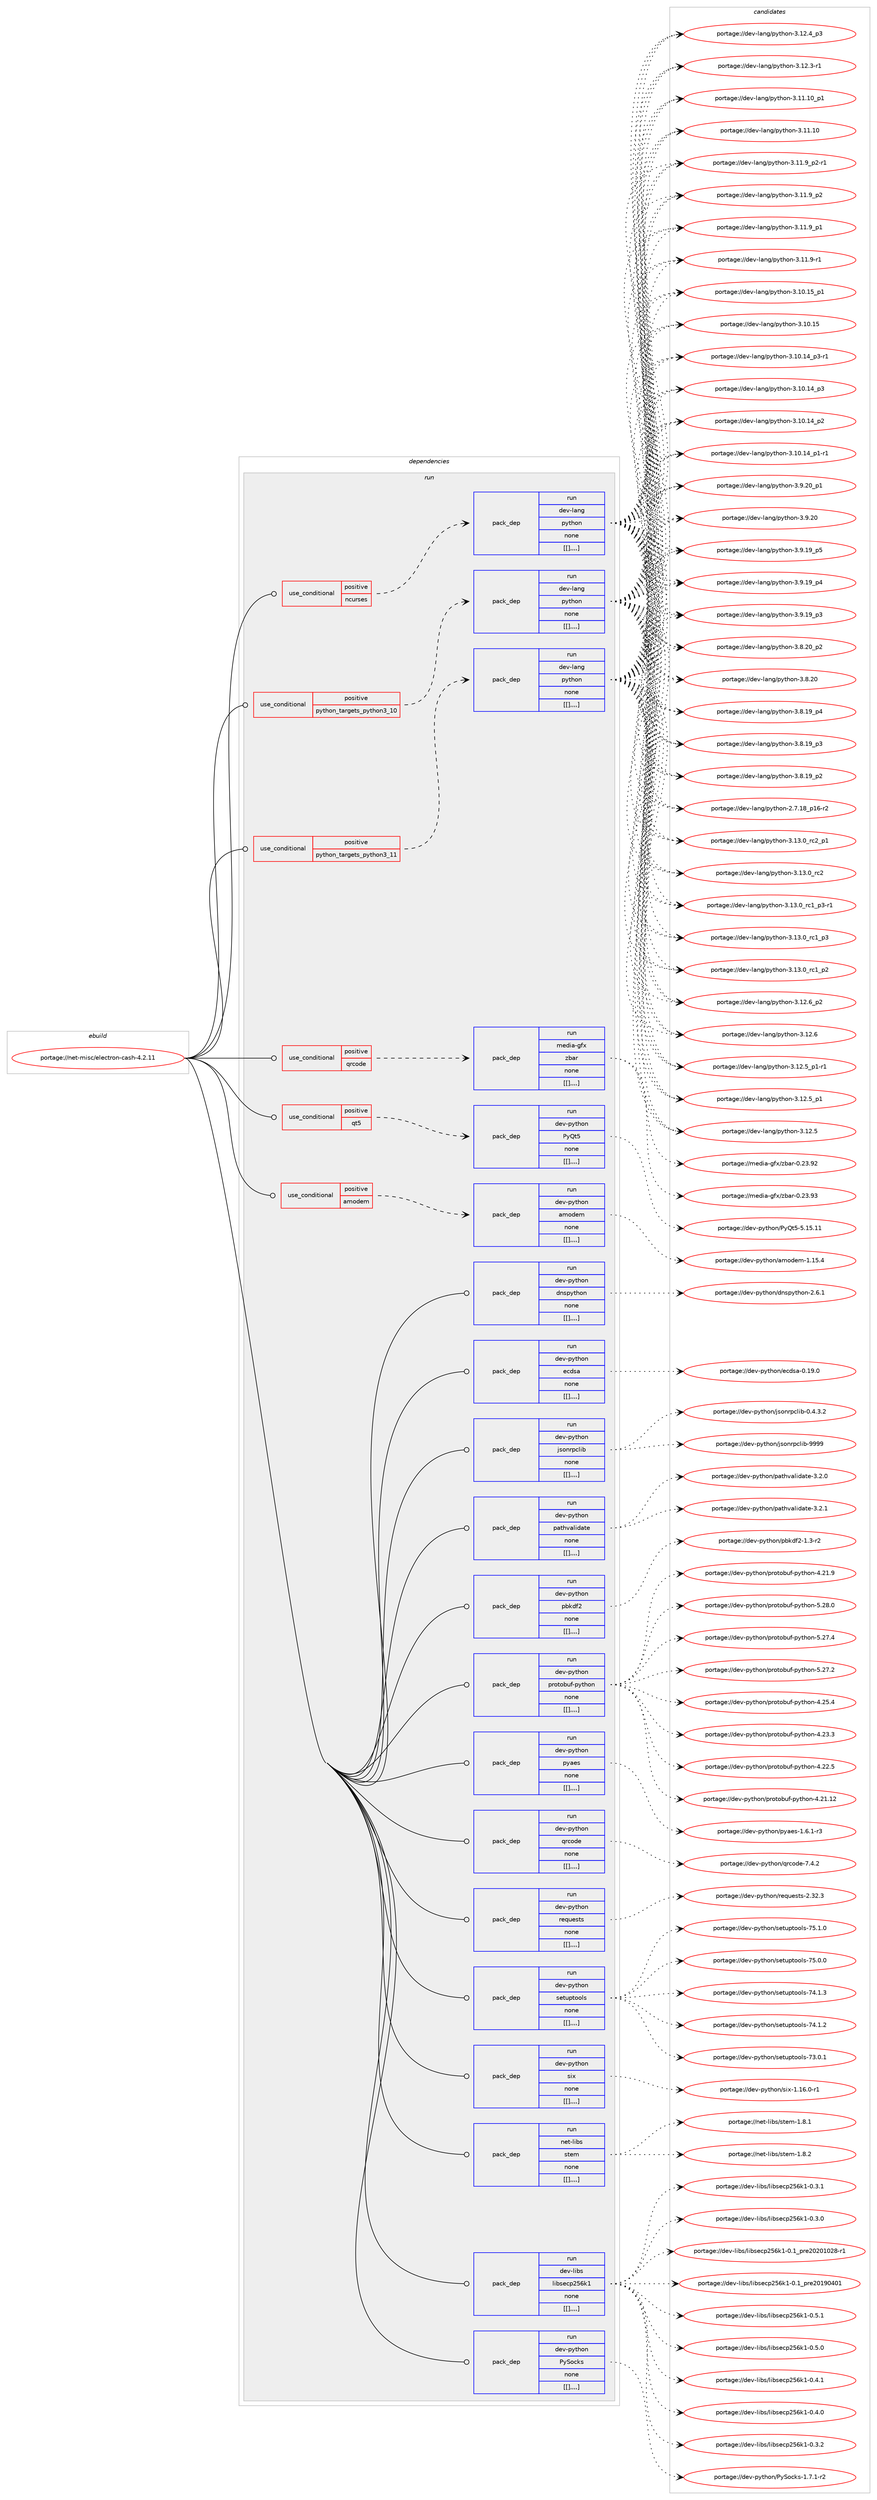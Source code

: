 digraph prolog {

# *************
# Graph options
# *************

newrank=true;
concentrate=true;
compound=true;
graph [rankdir=LR,fontname=Helvetica,fontsize=10,ranksep=1.5];#, ranksep=2.5, nodesep=0.2];
edge  [arrowhead=vee];
node  [fontname=Helvetica,fontsize=10];

# **********
# The ebuild
# **********

subgraph cluster_leftcol {
color=gray;
label=<<i>ebuild</i>>;
id [label="portage://net-misc/electron-cash-4.2.11", color=red, width=4, href="../net-misc/electron-cash-4.2.11.svg"];
}

# ****************
# The dependencies
# ****************

subgraph cluster_midcol {
color=gray;
label=<<i>dependencies</i>>;
subgraph cluster_compile {
fillcolor="#eeeeee";
style=filled;
label=<<i>compile</i>>;
}
subgraph cluster_compileandrun {
fillcolor="#eeeeee";
style=filled;
label=<<i>compile and run</i>>;
}
subgraph cluster_run {
fillcolor="#eeeeee";
style=filled;
label=<<i>run</i>>;
subgraph cond100513 {
dependency378878 [label=<<TABLE BORDER="0" CELLBORDER="1" CELLSPACING="0" CELLPADDING="4"><TR><TD ROWSPAN="3" CELLPADDING="10">use_conditional</TD></TR><TR><TD>positive</TD></TR><TR><TD>amodem</TD></TR></TABLE>>, shape=none, color=red];
subgraph pack275663 {
dependency378879 [label=<<TABLE BORDER="0" CELLBORDER="1" CELLSPACING="0" CELLPADDING="4" WIDTH="220"><TR><TD ROWSPAN="6" CELLPADDING="30">pack_dep</TD></TR><TR><TD WIDTH="110">run</TD></TR><TR><TD>dev-python</TD></TR><TR><TD>amodem</TD></TR><TR><TD>none</TD></TR><TR><TD>[[],,,,]</TD></TR></TABLE>>, shape=none, color=blue];
}
dependency378878:e -> dependency378879:w [weight=20,style="dashed",arrowhead="vee"];
}
id:e -> dependency378878:w [weight=20,style="solid",arrowhead="odot"];
subgraph cond100514 {
dependency378880 [label=<<TABLE BORDER="0" CELLBORDER="1" CELLSPACING="0" CELLPADDING="4"><TR><TD ROWSPAN="3" CELLPADDING="10">use_conditional</TD></TR><TR><TD>positive</TD></TR><TR><TD>ncurses</TD></TR></TABLE>>, shape=none, color=red];
subgraph pack275664 {
dependency378881 [label=<<TABLE BORDER="0" CELLBORDER="1" CELLSPACING="0" CELLPADDING="4" WIDTH="220"><TR><TD ROWSPAN="6" CELLPADDING="30">pack_dep</TD></TR><TR><TD WIDTH="110">run</TD></TR><TR><TD>dev-lang</TD></TR><TR><TD>python</TD></TR><TR><TD>none</TD></TR><TR><TD>[[],,,,]</TD></TR></TABLE>>, shape=none, color=blue];
}
dependency378880:e -> dependency378881:w [weight=20,style="dashed",arrowhead="vee"];
}
id:e -> dependency378880:w [weight=20,style="solid",arrowhead="odot"];
subgraph cond100515 {
dependency378882 [label=<<TABLE BORDER="0" CELLBORDER="1" CELLSPACING="0" CELLPADDING="4"><TR><TD ROWSPAN="3" CELLPADDING="10">use_conditional</TD></TR><TR><TD>positive</TD></TR><TR><TD>python_targets_python3_10</TD></TR></TABLE>>, shape=none, color=red];
subgraph pack275665 {
dependency378883 [label=<<TABLE BORDER="0" CELLBORDER="1" CELLSPACING="0" CELLPADDING="4" WIDTH="220"><TR><TD ROWSPAN="6" CELLPADDING="30">pack_dep</TD></TR><TR><TD WIDTH="110">run</TD></TR><TR><TD>dev-lang</TD></TR><TR><TD>python</TD></TR><TR><TD>none</TD></TR><TR><TD>[[],,,,]</TD></TR></TABLE>>, shape=none, color=blue];
}
dependency378882:e -> dependency378883:w [weight=20,style="dashed",arrowhead="vee"];
}
id:e -> dependency378882:w [weight=20,style="solid",arrowhead="odot"];
subgraph cond100516 {
dependency378884 [label=<<TABLE BORDER="0" CELLBORDER="1" CELLSPACING="0" CELLPADDING="4"><TR><TD ROWSPAN="3" CELLPADDING="10">use_conditional</TD></TR><TR><TD>positive</TD></TR><TR><TD>python_targets_python3_11</TD></TR></TABLE>>, shape=none, color=red];
subgraph pack275666 {
dependency378885 [label=<<TABLE BORDER="0" CELLBORDER="1" CELLSPACING="0" CELLPADDING="4" WIDTH="220"><TR><TD ROWSPAN="6" CELLPADDING="30">pack_dep</TD></TR><TR><TD WIDTH="110">run</TD></TR><TR><TD>dev-lang</TD></TR><TR><TD>python</TD></TR><TR><TD>none</TD></TR><TR><TD>[[],,,,]</TD></TR></TABLE>>, shape=none, color=blue];
}
dependency378884:e -> dependency378885:w [weight=20,style="dashed",arrowhead="vee"];
}
id:e -> dependency378884:w [weight=20,style="solid",arrowhead="odot"];
subgraph cond100517 {
dependency378886 [label=<<TABLE BORDER="0" CELLBORDER="1" CELLSPACING="0" CELLPADDING="4"><TR><TD ROWSPAN="3" CELLPADDING="10">use_conditional</TD></TR><TR><TD>positive</TD></TR><TR><TD>qrcode</TD></TR></TABLE>>, shape=none, color=red];
subgraph pack275667 {
dependency378887 [label=<<TABLE BORDER="0" CELLBORDER="1" CELLSPACING="0" CELLPADDING="4" WIDTH="220"><TR><TD ROWSPAN="6" CELLPADDING="30">pack_dep</TD></TR><TR><TD WIDTH="110">run</TD></TR><TR><TD>media-gfx</TD></TR><TR><TD>zbar</TD></TR><TR><TD>none</TD></TR><TR><TD>[[],,,,]</TD></TR></TABLE>>, shape=none, color=blue];
}
dependency378886:e -> dependency378887:w [weight=20,style="dashed",arrowhead="vee"];
}
id:e -> dependency378886:w [weight=20,style="solid",arrowhead="odot"];
subgraph cond100518 {
dependency378888 [label=<<TABLE BORDER="0" CELLBORDER="1" CELLSPACING="0" CELLPADDING="4"><TR><TD ROWSPAN="3" CELLPADDING="10">use_conditional</TD></TR><TR><TD>positive</TD></TR><TR><TD>qt5</TD></TR></TABLE>>, shape=none, color=red];
subgraph pack275668 {
dependency378889 [label=<<TABLE BORDER="0" CELLBORDER="1" CELLSPACING="0" CELLPADDING="4" WIDTH="220"><TR><TD ROWSPAN="6" CELLPADDING="30">pack_dep</TD></TR><TR><TD WIDTH="110">run</TD></TR><TR><TD>dev-python</TD></TR><TR><TD>PyQt5</TD></TR><TR><TD>none</TD></TR><TR><TD>[[],,,,]</TD></TR></TABLE>>, shape=none, color=blue];
}
dependency378888:e -> dependency378889:w [weight=20,style="dashed",arrowhead="vee"];
}
id:e -> dependency378888:w [weight=20,style="solid",arrowhead="odot"];
subgraph pack275669 {
dependency378890 [label=<<TABLE BORDER="0" CELLBORDER="1" CELLSPACING="0" CELLPADDING="4" WIDTH="220"><TR><TD ROWSPAN="6" CELLPADDING="30">pack_dep</TD></TR><TR><TD WIDTH="110">run</TD></TR><TR><TD>dev-libs</TD></TR><TR><TD>libsecp256k1</TD></TR><TR><TD>none</TD></TR><TR><TD>[[],,,,]</TD></TR></TABLE>>, shape=none, color=blue];
}
id:e -> dependency378890:w [weight=20,style="solid",arrowhead="odot"];
subgraph pack275670 {
dependency378891 [label=<<TABLE BORDER="0" CELLBORDER="1" CELLSPACING="0" CELLPADDING="4" WIDTH="220"><TR><TD ROWSPAN="6" CELLPADDING="30">pack_dep</TD></TR><TR><TD WIDTH="110">run</TD></TR><TR><TD>dev-python</TD></TR><TR><TD>PySocks</TD></TR><TR><TD>none</TD></TR><TR><TD>[[],,,,]</TD></TR></TABLE>>, shape=none, color=blue];
}
id:e -> dependency378891:w [weight=20,style="solid",arrowhead="odot"];
subgraph pack275671 {
dependency378892 [label=<<TABLE BORDER="0" CELLBORDER="1" CELLSPACING="0" CELLPADDING="4" WIDTH="220"><TR><TD ROWSPAN="6" CELLPADDING="30">pack_dep</TD></TR><TR><TD WIDTH="110">run</TD></TR><TR><TD>dev-python</TD></TR><TR><TD>dnspython</TD></TR><TR><TD>none</TD></TR><TR><TD>[[],,,,]</TD></TR></TABLE>>, shape=none, color=blue];
}
id:e -> dependency378892:w [weight=20,style="solid",arrowhead="odot"];
subgraph pack275672 {
dependency378893 [label=<<TABLE BORDER="0" CELLBORDER="1" CELLSPACING="0" CELLPADDING="4" WIDTH="220"><TR><TD ROWSPAN="6" CELLPADDING="30">pack_dep</TD></TR><TR><TD WIDTH="110">run</TD></TR><TR><TD>dev-python</TD></TR><TR><TD>ecdsa</TD></TR><TR><TD>none</TD></TR><TR><TD>[[],,,,]</TD></TR></TABLE>>, shape=none, color=blue];
}
id:e -> dependency378893:w [weight=20,style="solid",arrowhead="odot"];
subgraph pack275673 {
dependency378894 [label=<<TABLE BORDER="0" CELLBORDER="1" CELLSPACING="0" CELLPADDING="4" WIDTH="220"><TR><TD ROWSPAN="6" CELLPADDING="30">pack_dep</TD></TR><TR><TD WIDTH="110">run</TD></TR><TR><TD>dev-python</TD></TR><TR><TD>jsonrpclib</TD></TR><TR><TD>none</TD></TR><TR><TD>[[],,,,]</TD></TR></TABLE>>, shape=none, color=blue];
}
id:e -> dependency378894:w [weight=20,style="solid",arrowhead="odot"];
subgraph pack275674 {
dependency378895 [label=<<TABLE BORDER="0" CELLBORDER="1" CELLSPACING="0" CELLPADDING="4" WIDTH="220"><TR><TD ROWSPAN="6" CELLPADDING="30">pack_dep</TD></TR><TR><TD WIDTH="110">run</TD></TR><TR><TD>dev-python</TD></TR><TR><TD>pathvalidate</TD></TR><TR><TD>none</TD></TR><TR><TD>[[],,,,]</TD></TR></TABLE>>, shape=none, color=blue];
}
id:e -> dependency378895:w [weight=20,style="solid",arrowhead="odot"];
subgraph pack275675 {
dependency378896 [label=<<TABLE BORDER="0" CELLBORDER="1" CELLSPACING="0" CELLPADDING="4" WIDTH="220"><TR><TD ROWSPAN="6" CELLPADDING="30">pack_dep</TD></TR><TR><TD WIDTH="110">run</TD></TR><TR><TD>dev-python</TD></TR><TR><TD>pbkdf2</TD></TR><TR><TD>none</TD></TR><TR><TD>[[],,,,]</TD></TR></TABLE>>, shape=none, color=blue];
}
id:e -> dependency378896:w [weight=20,style="solid",arrowhead="odot"];
subgraph pack275676 {
dependency378897 [label=<<TABLE BORDER="0" CELLBORDER="1" CELLSPACING="0" CELLPADDING="4" WIDTH="220"><TR><TD ROWSPAN="6" CELLPADDING="30">pack_dep</TD></TR><TR><TD WIDTH="110">run</TD></TR><TR><TD>dev-python</TD></TR><TR><TD>protobuf-python</TD></TR><TR><TD>none</TD></TR><TR><TD>[[],,,,]</TD></TR></TABLE>>, shape=none, color=blue];
}
id:e -> dependency378897:w [weight=20,style="solid",arrowhead="odot"];
subgraph pack275677 {
dependency378898 [label=<<TABLE BORDER="0" CELLBORDER="1" CELLSPACING="0" CELLPADDING="4" WIDTH="220"><TR><TD ROWSPAN="6" CELLPADDING="30">pack_dep</TD></TR><TR><TD WIDTH="110">run</TD></TR><TR><TD>dev-python</TD></TR><TR><TD>pyaes</TD></TR><TR><TD>none</TD></TR><TR><TD>[[],,,,]</TD></TR></TABLE>>, shape=none, color=blue];
}
id:e -> dependency378898:w [weight=20,style="solid",arrowhead="odot"];
subgraph pack275678 {
dependency378899 [label=<<TABLE BORDER="0" CELLBORDER="1" CELLSPACING="0" CELLPADDING="4" WIDTH="220"><TR><TD ROWSPAN="6" CELLPADDING="30">pack_dep</TD></TR><TR><TD WIDTH="110">run</TD></TR><TR><TD>dev-python</TD></TR><TR><TD>qrcode</TD></TR><TR><TD>none</TD></TR><TR><TD>[[],,,,]</TD></TR></TABLE>>, shape=none, color=blue];
}
id:e -> dependency378899:w [weight=20,style="solid",arrowhead="odot"];
subgraph pack275679 {
dependency378900 [label=<<TABLE BORDER="0" CELLBORDER="1" CELLSPACING="0" CELLPADDING="4" WIDTH="220"><TR><TD ROWSPAN="6" CELLPADDING="30">pack_dep</TD></TR><TR><TD WIDTH="110">run</TD></TR><TR><TD>dev-python</TD></TR><TR><TD>requests</TD></TR><TR><TD>none</TD></TR><TR><TD>[[],,,,]</TD></TR></TABLE>>, shape=none, color=blue];
}
id:e -> dependency378900:w [weight=20,style="solid",arrowhead="odot"];
subgraph pack275680 {
dependency378901 [label=<<TABLE BORDER="0" CELLBORDER="1" CELLSPACING="0" CELLPADDING="4" WIDTH="220"><TR><TD ROWSPAN="6" CELLPADDING="30">pack_dep</TD></TR><TR><TD WIDTH="110">run</TD></TR><TR><TD>dev-python</TD></TR><TR><TD>setuptools</TD></TR><TR><TD>none</TD></TR><TR><TD>[[],,,,]</TD></TR></TABLE>>, shape=none, color=blue];
}
id:e -> dependency378901:w [weight=20,style="solid",arrowhead="odot"];
subgraph pack275681 {
dependency378902 [label=<<TABLE BORDER="0" CELLBORDER="1" CELLSPACING="0" CELLPADDING="4" WIDTH="220"><TR><TD ROWSPAN="6" CELLPADDING="30">pack_dep</TD></TR><TR><TD WIDTH="110">run</TD></TR><TR><TD>dev-python</TD></TR><TR><TD>six</TD></TR><TR><TD>none</TD></TR><TR><TD>[[],,,,]</TD></TR></TABLE>>, shape=none, color=blue];
}
id:e -> dependency378902:w [weight=20,style="solid",arrowhead="odot"];
subgraph pack275682 {
dependency378903 [label=<<TABLE BORDER="0" CELLBORDER="1" CELLSPACING="0" CELLPADDING="4" WIDTH="220"><TR><TD ROWSPAN="6" CELLPADDING="30">pack_dep</TD></TR><TR><TD WIDTH="110">run</TD></TR><TR><TD>net-libs</TD></TR><TR><TD>stem</TD></TR><TR><TD>none</TD></TR><TR><TD>[[],,,,]</TD></TR></TABLE>>, shape=none, color=blue];
}
id:e -> dependency378903:w [weight=20,style="solid",arrowhead="odot"];
}
}

# **************
# The candidates
# **************

subgraph cluster_choices {
rank=same;
color=gray;
label=<<i>candidates</i>>;

subgraph choice275663 {
color=black;
nodesep=1;
choice10010111845112121116104111110479710911110010110945494649534652 [label="portage://dev-python/amodem-1.15.4", color=red, width=4,href="../dev-python/amodem-1.15.4.svg"];
dependency378879:e -> choice10010111845112121116104111110479710911110010110945494649534652:w [style=dotted,weight="100"];
}
subgraph choice275664 {
color=black;
nodesep=1;
choice100101118451089711010347112121116104111110455146495146489511499509511249 [label="portage://dev-lang/python-3.13.0_rc2_p1", color=red, width=4,href="../dev-lang/python-3.13.0_rc2_p1.svg"];
choice10010111845108971101034711212111610411111045514649514648951149950 [label="portage://dev-lang/python-3.13.0_rc2", color=red, width=4,href="../dev-lang/python-3.13.0_rc2.svg"];
choice1001011184510897110103471121211161041111104551464951464895114994995112514511449 [label="portage://dev-lang/python-3.13.0_rc1_p3-r1", color=red, width=4,href="../dev-lang/python-3.13.0_rc1_p3-r1.svg"];
choice100101118451089711010347112121116104111110455146495146489511499499511251 [label="portage://dev-lang/python-3.13.0_rc1_p3", color=red, width=4,href="../dev-lang/python-3.13.0_rc1_p3.svg"];
choice100101118451089711010347112121116104111110455146495146489511499499511250 [label="portage://dev-lang/python-3.13.0_rc1_p2", color=red, width=4,href="../dev-lang/python-3.13.0_rc1_p2.svg"];
choice100101118451089711010347112121116104111110455146495046549511250 [label="portage://dev-lang/python-3.12.6_p2", color=red, width=4,href="../dev-lang/python-3.12.6_p2.svg"];
choice10010111845108971101034711212111610411111045514649504654 [label="portage://dev-lang/python-3.12.6", color=red, width=4,href="../dev-lang/python-3.12.6.svg"];
choice1001011184510897110103471121211161041111104551464950465395112494511449 [label="portage://dev-lang/python-3.12.5_p1-r1", color=red, width=4,href="../dev-lang/python-3.12.5_p1-r1.svg"];
choice100101118451089711010347112121116104111110455146495046539511249 [label="portage://dev-lang/python-3.12.5_p1", color=red, width=4,href="../dev-lang/python-3.12.5_p1.svg"];
choice10010111845108971101034711212111610411111045514649504653 [label="portage://dev-lang/python-3.12.5", color=red, width=4,href="../dev-lang/python-3.12.5.svg"];
choice100101118451089711010347112121116104111110455146495046529511251 [label="portage://dev-lang/python-3.12.4_p3", color=red, width=4,href="../dev-lang/python-3.12.4_p3.svg"];
choice100101118451089711010347112121116104111110455146495046514511449 [label="portage://dev-lang/python-3.12.3-r1", color=red, width=4,href="../dev-lang/python-3.12.3-r1.svg"];
choice10010111845108971101034711212111610411111045514649494649489511249 [label="portage://dev-lang/python-3.11.10_p1", color=red, width=4,href="../dev-lang/python-3.11.10_p1.svg"];
choice1001011184510897110103471121211161041111104551464949464948 [label="portage://dev-lang/python-3.11.10", color=red, width=4,href="../dev-lang/python-3.11.10.svg"];
choice1001011184510897110103471121211161041111104551464949465795112504511449 [label="portage://dev-lang/python-3.11.9_p2-r1", color=red, width=4,href="../dev-lang/python-3.11.9_p2-r1.svg"];
choice100101118451089711010347112121116104111110455146494946579511250 [label="portage://dev-lang/python-3.11.9_p2", color=red, width=4,href="../dev-lang/python-3.11.9_p2.svg"];
choice100101118451089711010347112121116104111110455146494946579511249 [label="portage://dev-lang/python-3.11.9_p1", color=red, width=4,href="../dev-lang/python-3.11.9_p1.svg"];
choice100101118451089711010347112121116104111110455146494946574511449 [label="portage://dev-lang/python-3.11.9-r1", color=red, width=4,href="../dev-lang/python-3.11.9-r1.svg"];
choice10010111845108971101034711212111610411111045514649484649539511249 [label="portage://dev-lang/python-3.10.15_p1", color=red, width=4,href="../dev-lang/python-3.10.15_p1.svg"];
choice1001011184510897110103471121211161041111104551464948464953 [label="portage://dev-lang/python-3.10.15", color=red, width=4,href="../dev-lang/python-3.10.15.svg"];
choice100101118451089711010347112121116104111110455146494846495295112514511449 [label="portage://dev-lang/python-3.10.14_p3-r1", color=red, width=4,href="../dev-lang/python-3.10.14_p3-r1.svg"];
choice10010111845108971101034711212111610411111045514649484649529511251 [label="portage://dev-lang/python-3.10.14_p3", color=red, width=4,href="../dev-lang/python-3.10.14_p3.svg"];
choice10010111845108971101034711212111610411111045514649484649529511250 [label="portage://dev-lang/python-3.10.14_p2", color=red, width=4,href="../dev-lang/python-3.10.14_p2.svg"];
choice100101118451089711010347112121116104111110455146494846495295112494511449 [label="portage://dev-lang/python-3.10.14_p1-r1", color=red, width=4,href="../dev-lang/python-3.10.14_p1-r1.svg"];
choice100101118451089711010347112121116104111110455146574650489511249 [label="portage://dev-lang/python-3.9.20_p1", color=red, width=4,href="../dev-lang/python-3.9.20_p1.svg"];
choice10010111845108971101034711212111610411111045514657465048 [label="portage://dev-lang/python-3.9.20", color=red, width=4,href="../dev-lang/python-3.9.20.svg"];
choice100101118451089711010347112121116104111110455146574649579511253 [label="portage://dev-lang/python-3.9.19_p5", color=red, width=4,href="../dev-lang/python-3.9.19_p5.svg"];
choice100101118451089711010347112121116104111110455146574649579511252 [label="portage://dev-lang/python-3.9.19_p4", color=red, width=4,href="../dev-lang/python-3.9.19_p4.svg"];
choice100101118451089711010347112121116104111110455146574649579511251 [label="portage://dev-lang/python-3.9.19_p3", color=red, width=4,href="../dev-lang/python-3.9.19_p3.svg"];
choice100101118451089711010347112121116104111110455146564650489511250 [label="portage://dev-lang/python-3.8.20_p2", color=red, width=4,href="../dev-lang/python-3.8.20_p2.svg"];
choice10010111845108971101034711212111610411111045514656465048 [label="portage://dev-lang/python-3.8.20", color=red, width=4,href="../dev-lang/python-3.8.20.svg"];
choice100101118451089711010347112121116104111110455146564649579511252 [label="portage://dev-lang/python-3.8.19_p4", color=red, width=4,href="../dev-lang/python-3.8.19_p4.svg"];
choice100101118451089711010347112121116104111110455146564649579511251 [label="portage://dev-lang/python-3.8.19_p3", color=red, width=4,href="../dev-lang/python-3.8.19_p3.svg"];
choice100101118451089711010347112121116104111110455146564649579511250 [label="portage://dev-lang/python-3.8.19_p2", color=red, width=4,href="../dev-lang/python-3.8.19_p2.svg"];
choice100101118451089711010347112121116104111110455046554649569511249544511450 [label="portage://dev-lang/python-2.7.18_p16-r2", color=red, width=4,href="../dev-lang/python-2.7.18_p16-r2.svg"];
dependency378881:e -> choice100101118451089711010347112121116104111110455146495146489511499509511249:w [style=dotted,weight="100"];
dependency378881:e -> choice10010111845108971101034711212111610411111045514649514648951149950:w [style=dotted,weight="100"];
dependency378881:e -> choice1001011184510897110103471121211161041111104551464951464895114994995112514511449:w [style=dotted,weight="100"];
dependency378881:e -> choice100101118451089711010347112121116104111110455146495146489511499499511251:w [style=dotted,weight="100"];
dependency378881:e -> choice100101118451089711010347112121116104111110455146495146489511499499511250:w [style=dotted,weight="100"];
dependency378881:e -> choice100101118451089711010347112121116104111110455146495046549511250:w [style=dotted,weight="100"];
dependency378881:e -> choice10010111845108971101034711212111610411111045514649504654:w [style=dotted,weight="100"];
dependency378881:e -> choice1001011184510897110103471121211161041111104551464950465395112494511449:w [style=dotted,weight="100"];
dependency378881:e -> choice100101118451089711010347112121116104111110455146495046539511249:w [style=dotted,weight="100"];
dependency378881:e -> choice10010111845108971101034711212111610411111045514649504653:w [style=dotted,weight="100"];
dependency378881:e -> choice100101118451089711010347112121116104111110455146495046529511251:w [style=dotted,weight="100"];
dependency378881:e -> choice100101118451089711010347112121116104111110455146495046514511449:w [style=dotted,weight="100"];
dependency378881:e -> choice10010111845108971101034711212111610411111045514649494649489511249:w [style=dotted,weight="100"];
dependency378881:e -> choice1001011184510897110103471121211161041111104551464949464948:w [style=dotted,weight="100"];
dependency378881:e -> choice1001011184510897110103471121211161041111104551464949465795112504511449:w [style=dotted,weight="100"];
dependency378881:e -> choice100101118451089711010347112121116104111110455146494946579511250:w [style=dotted,weight="100"];
dependency378881:e -> choice100101118451089711010347112121116104111110455146494946579511249:w [style=dotted,weight="100"];
dependency378881:e -> choice100101118451089711010347112121116104111110455146494946574511449:w [style=dotted,weight="100"];
dependency378881:e -> choice10010111845108971101034711212111610411111045514649484649539511249:w [style=dotted,weight="100"];
dependency378881:e -> choice1001011184510897110103471121211161041111104551464948464953:w [style=dotted,weight="100"];
dependency378881:e -> choice100101118451089711010347112121116104111110455146494846495295112514511449:w [style=dotted,weight="100"];
dependency378881:e -> choice10010111845108971101034711212111610411111045514649484649529511251:w [style=dotted,weight="100"];
dependency378881:e -> choice10010111845108971101034711212111610411111045514649484649529511250:w [style=dotted,weight="100"];
dependency378881:e -> choice100101118451089711010347112121116104111110455146494846495295112494511449:w [style=dotted,weight="100"];
dependency378881:e -> choice100101118451089711010347112121116104111110455146574650489511249:w [style=dotted,weight="100"];
dependency378881:e -> choice10010111845108971101034711212111610411111045514657465048:w [style=dotted,weight="100"];
dependency378881:e -> choice100101118451089711010347112121116104111110455146574649579511253:w [style=dotted,weight="100"];
dependency378881:e -> choice100101118451089711010347112121116104111110455146574649579511252:w [style=dotted,weight="100"];
dependency378881:e -> choice100101118451089711010347112121116104111110455146574649579511251:w [style=dotted,weight="100"];
dependency378881:e -> choice100101118451089711010347112121116104111110455146564650489511250:w [style=dotted,weight="100"];
dependency378881:e -> choice10010111845108971101034711212111610411111045514656465048:w [style=dotted,weight="100"];
dependency378881:e -> choice100101118451089711010347112121116104111110455146564649579511252:w [style=dotted,weight="100"];
dependency378881:e -> choice100101118451089711010347112121116104111110455146564649579511251:w [style=dotted,weight="100"];
dependency378881:e -> choice100101118451089711010347112121116104111110455146564649579511250:w [style=dotted,weight="100"];
dependency378881:e -> choice100101118451089711010347112121116104111110455046554649569511249544511450:w [style=dotted,weight="100"];
}
subgraph choice275665 {
color=black;
nodesep=1;
choice100101118451089711010347112121116104111110455146495146489511499509511249 [label="portage://dev-lang/python-3.13.0_rc2_p1", color=red, width=4,href="../dev-lang/python-3.13.0_rc2_p1.svg"];
choice10010111845108971101034711212111610411111045514649514648951149950 [label="portage://dev-lang/python-3.13.0_rc2", color=red, width=4,href="../dev-lang/python-3.13.0_rc2.svg"];
choice1001011184510897110103471121211161041111104551464951464895114994995112514511449 [label="portage://dev-lang/python-3.13.0_rc1_p3-r1", color=red, width=4,href="../dev-lang/python-3.13.0_rc1_p3-r1.svg"];
choice100101118451089711010347112121116104111110455146495146489511499499511251 [label="portage://dev-lang/python-3.13.0_rc1_p3", color=red, width=4,href="../dev-lang/python-3.13.0_rc1_p3.svg"];
choice100101118451089711010347112121116104111110455146495146489511499499511250 [label="portage://dev-lang/python-3.13.0_rc1_p2", color=red, width=4,href="../dev-lang/python-3.13.0_rc1_p2.svg"];
choice100101118451089711010347112121116104111110455146495046549511250 [label="portage://dev-lang/python-3.12.6_p2", color=red, width=4,href="../dev-lang/python-3.12.6_p2.svg"];
choice10010111845108971101034711212111610411111045514649504654 [label="portage://dev-lang/python-3.12.6", color=red, width=4,href="../dev-lang/python-3.12.6.svg"];
choice1001011184510897110103471121211161041111104551464950465395112494511449 [label="portage://dev-lang/python-3.12.5_p1-r1", color=red, width=4,href="../dev-lang/python-3.12.5_p1-r1.svg"];
choice100101118451089711010347112121116104111110455146495046539511249 [label="portage://dev-lang/python-3.12.5_p1", color=red, width=4,href="../dev-lang/python-3.12.5_p1.svg"];
choice10010111845108971101034711212111610411111045514649504653 [label="portage://dev-lang/python-3.12.5", color=red, width=4,href="../dev-lang/python-3.12.5.svg"];
choice100101118451089711010347112121116104111110455146495046529511251 [label="portage://dev-lang/python-3.12.4_p3", color=red, width=4,href="../dev-lang/python-3.12.4_p3.svg"];
choice100101118451089711010347112121116104111110455146495046514511449 [label="portage://dev-lang/python-3.12.3-r1", color=red, width=4,href="../dev-lang/python-3.12.3-r1.svg"];
choice10010111845108971101034711212111610411111045514649494649489511249 [label="portage://dev-lang/python-3.11.10_p1", color=red, width=4,href="../dev-lang/python-3.11.10_p1.svg"];
choice1001011184510897110103471121211161041111104551464949464948 [label="portage://dev-lang/python-3.11.10", color=red, width=4,href="../dev-lang/python-3.11.10.svg"];
choice1001011184510897110103471121211161041111104551464949465795112504511449 [label="portage://dev-lang/python-3.11.9_p2-r1", color=red, width=4,href="../dev-lang/python-3.11.9_p2-r1.svg"];
choice100101118451089711010347112121116104111110455146494946579511250 [label="portage://dev-lang/python-3.11.9_p2", color=red, width=4,href="../dev-lang/python-3.11.9_p2.svg"];
choice100101118451089711010347112121116104111110455146494946579511249 [label="portage://dev-lang/python-3.11.9_p1", color=red, width=4,href="../dev-lang/python-3.11.9_p1.svg"];
choice100101118451089711010347112121116104111110455146494946574511449 [label="portage://dev-lang/python-3.11.9-r1", color=red, width=4,href="../dev-lang/python-3.11.9-r1.svg"];
choice10010111845108971101034711212111610411111045514649484649539511249 [label="portage://dev-lang/python-3.10.15_p1", color=red, width=4,href="../dev-lang/python-3.10.15_p1.svg"];
choice1001011184510897110103471121211161041111104551464948464953 [label="portage://dev-lang/python-3.10.15", color=red, width=4,href="../dev-lang/python-3.10.15.svg"];
choice100101118451089711010347112121116104111110455146494846495295112514511449 [label="portage://dev-lang/python-3.10.14_p3-r1", color=red, width=4,href="../dev-lang/python-3.10.14_p3-r1.svg"];
choice10010111845108971101034711212111610411111045514649484649529511251 [label="portage://dev-lang/python-3.10.14_p3", color=red, width=4,href="../dev-lang/python-3.10.14_p3.svg"];
choice10010111845108971101034711212111610411111045514649484649529511250 [label="portage://dev-lang/python-3.10.14_p2", color=red, width=4,href="../dev-lang/python-3.10.14_p2.svg"];
choice100101118451089711010347112121116104111110455146494846495295112494511449 [label="portage://dev-lang/python-3.10.14_p1-r1", color=red, width=4,href="../dev-lang/python-3.10.14_p1-r1.svg"];
choice100101118451089711010347112121116104111110455146574650489511249 [label="portage://dev-lang/python-3.9.20_p1", color=red, width=4,href="../dev-lang/python-3.9.20_p1.svg"];
choice10010111845108971101034711212111610411111045514657465048 [label="portage://dev-lang/python-3.9.20", color=red, width=4,href="../dev-lang/python-3.9.20.svg"];
choice100101118451089711010347112121116104111110455146574649579511253 [label="portage://dev-lang/python-3.9.19_p5", color=red, width=4,href="../dev-lang/python-3.9.19_p5.svg"];
choice100101118451089711010347112121116104111110455146574649579511252 [label="portage://dev-lang/python-3.9.19_p4", color=red, width=4,href="../dev-lang/python-3.9.19_p4.svg"];
choice100101118451089711010347112121116104111110455146574649579511251 [label="portage://dev-lang/python-3.9.19_p3", color=red, width=4,href="../dev-lang/python-3.9.19_p3.svg"];
choice100101118451089711010347112121116104111110455146564650489511250 [label="portage://dev-lang/python-3.8.20_p2", color=red, width=4,href="../dev-lang/python-3.8.20_p2.svg"];
choice10010111845108971101034711212111610411111045514656465048 [label="portage://dev-lang/python-3.8.20", color=red, width=4,href="../dev-lang/python-3.8.20.svg"];
choice100101118451089711010347112121116104111110455146564649579511252 [label="portage://dev-lang/python-3.8.19_p4", color=red, width=4,href="../dev-lang/python-3.8.19_p4.svg"];
choice100101118451089711010347112121116104111110455146564649579511251 [label="portage://dev-lang/python-3.8.19_p3", color=red, width=4,href="../dev-lang/python-3.8.19_p3.svg"];
choice100101118451089711010347112121116104111110455146564649579511250 [label="portage://dev-lang/python-3.8.19_p2", color=red, width=4,href="../dev-lang/python-3.8.19_p2.svg"];
choice100101118451089711010347112121116104111110455046554649569511249544511450 [label="portage://dev-lang/python-2.7.18_p16-r2", color=red, width=4,href="../dev-lang/python-2.7.18_p16-r2.svg"];
dependency378883:e -> choice100101118451089711010347112121116104111110455146495146489511499509511249:w [style=dotted,weight="100"];
dependency378883:e -> choice10010111845108971101034711212111610411111045514649514648951149950:w [style=dotted,weight="100"];
dependency378883:e -> choice1001011184510897110103471121211161041111104551464951464895114994995112514511449:w [style=dotted,weight="100"];
dependency378883:e -> choice100101118451089711010347112121116104111110455146495146489511499499511251:w [style=dotted,weight="100"];
dependency378883:e -> choice100101118451089711010347112121116104111110455146495146489511499499511250:w [style=dotted,weight="100"];
dependency378883:e -> choice100101118451089711010347112121116104111110455146495046549511250:w [style=dotted,weight="100"];
dependency378883:e -> choice10010111845108971101034711212111610411111045514649504654:w [style=dotted,weight="100"];
dependency378883:e -> choice1001011184510897110103471121211161041111104551464950465395112494511449:w [style=dotted,weight="100"];
dependency378883:e -> choice100101118451089711010347112121116104111110455146495046539511249:w [style=dotted,weight="100"];
dependency378883:e -> choice10010111845108971101034711212111610411111045514649504653:w [style=dotted,weight="100"];
dependency378883:e -> choice100101118451089711010347112121116104111110455146495046529511251:w [style=dotted,weight="100"];
dependency378883:e -> choice100101118451089711010347112121116104111110455146495046514511449:w [style=dotted,weight="100"];
dependency378883:e -> choice10010111845108971101034711212111610411111045514649494649489511249:w [style=dotted,weight="100"];
dependency378883:e -> choice1001011184510897110103471121211161041111104551464949464948:w [style=dotted,weight="100"];
dependency378883:e -> choice1001011184510897110103471121211161041111104551464949465795112504511449:w [style=dotted,weight="100"];
dependency378883:e -> choice100101118451089711010347112121116104111110455146494946579511250:w [style=dotted,weight="100"];
dependency378883:e -> choice100101118451089711010347112121116104111110455146494946579511249:w [style=dotted,weight="100"];
dependency378883:e -> choice100101118451089711010347112121116104111110455146494946574511449:w [style=dotted,weight="100"];
dependency378883:e -> choice10010111845108971101034711212111610411111045514649484649539511249:w [style=dotted,weight="100"];
dependency378883:e -> choice1001011184510897110103471121211161041111104551464948464953:w [style=dotted,weight="100"];
dependency378883:e -> choice100101118451089711010347112121116104111110455146494846495295112514511449:w [style=dotted,weight="100"];
dependency378883:e -> choice10010111845108971101034711212111610411111045514649484649529511251:w [style=dotted,weight="100"];
dependency378883:e -> choice10010111845108971101034711212111610411111045514649484649529511250:w [style=dotted,weight="100"];
dependency378883:e -> choice100101118451089711010347112121116104111110455146494846495295112494511449:w [style=dotted,weight="100"];
dependency378883:e -> choice100101118451089711010347112121116104111110455146574650489511249:w [style=dotted,weight="100"];
dependency378883:e -> choice10010111845108971101034711212111610411111045514657465048:w [style=dotted,weight="100"];
dependency378883:e -> choice100101118451089711010347112121116104111110455146574649579511253:w [style=dotted,weight="100"];
dependency378883:e -> choice100101118451089711010347112121116104111110455146574649579511252:w [style=dotted,weight="100"];
dependency378883:e -> choice100101118451089711010347112121116104111110455146574649579511251:w [style=dotted,weight="100"];
dependency378883:e -> choice100101118451089711010347112121116104111110455146564650489511250:w [style=dotted,weight="100"];
dependency378883:e -> choice10010111845108971101034711212111610411111045514656465048:w [style=dotted,weight="100"];
dependency378883:e -> choice100101118451089711010347112121116104111110455146564649579511252:w [style=dotted,weight="100"];
dependency378883:e -> choice100101118451089711010347112121116104111110455146564649579511251:w [style=dotted,weight="100"];
dependency378883:e -> choice100101118451089711010347112121116104111110455146564649579511250:w [style=dotted,weight="100"];
dependency378883:e -> choice100101118451089711010347112121116104111110455046554649569511249544511450:w [style=dotted,weight="100"];
}
subgraph choice275666 {
color=black;
nodesep=1;
choice100101118451089711010347112121116104111110455146495146489511499509511249 [label="portage://dev-lang/python-3.13.0_rc2_p1", color=red, width=4,href="../dev-lang/python-3.13.0_rc2_p1.svg"];
choice10010111845108971101034711212111610411111045514649514648951149950 [label="portage://dev-lang/python-3.13.0_rc2", color=red, width=4,href="../dev-lang/python-3.13.0_rc2.svg"];
choice1001011184510897110103471121211161041111104551464951464895114994995112514511449 [label="portage://dev-lang/python-3.13.0_rc1_p3-r1", color=red, width=4,href="../dev-lang/python-3.13.0_rc1_p3-r1.svg"];
choice100101118451089711010347112121116104111110455146495146489511499499511251 [label="portage://dev-lang/python-3.13.0_rc1_p3", color=red, width=4,href="../dev-lang/python-3.13.0_rc1_p3.svg"];
choice100101118451089711010347112121116104111110455146495146489511499499511250 [label="portage://dev-lang/python-3.13.0_rc1_p2", color=red, width=4,href="../dev-lang/python-3.13.0_rc1_p2.svg"];
choice100101118451089711010347112121116104111110455146495046549511250 [label="portage://dev-lang/python-3.12.6_p2", color=red, width=4,href="../dev-lang/python-3.12.6_p2.svg"];
choice10010111845108971101034711212111610411111045514649504654 [label="portage://dev-lang/python-3.12.6", color=red, width=4,href="../dev-lang/python-3.12.6.svg"];
choice1001011184510897110103471121211161041111104551464950465395112494511449 [label="portage://dev-lang/python-3.12.5_p1-r1", color=red, width=4,href="../dev-lang/python-3.12.5_p1-r1.svg"];
choice100101118451089711010347112121116104111110455146495046539511249 [label="portage://dev-lang/python-3.12.5_p1", color=red, width=4,href="../dev-lang/python-3.12.5_p1.svg"];
choice10010111845108971101034711212111610411111045514649504653 [label="portage://dev-lang/python-3.12.5", color=red, width=4,href="../dev-lang/python-3.12.5.svg"];
choice100101118451089711010347112121116104111110455146495046529511251 [label="portage://dev-lang/python-3.12.4_p3", color=red, width=4,href="../dev-lang/python-3.12.4_p3.svg"];
choice100101118451089711010347112121116104111110455146495046514511449 [label="portage://dev-lang/python-3.12.3-r1", color=red, width=4,href="../dev-lang/python-3.12.3-r1.svg"];
choice10010111845108971101034711212111610411111045514649494649489511249 [label="portage://dev-lang/python-3.11.10_p1", color=red, width=4,href="../dev-lang/python-3.11.10_p1.svg"];
choice1001011184510897110103471121211161041111104551464949464948 [label="portage://dev-lang/python-3.11.10", color=red, width=4,href="../dev-lang/python-3.11.10.svg"];
choice1001011184510897110103471121211161041111104551464949465795112504511449 [label="portage://dev-lang/python-3.11.9_p2-r1", color=red, width=4,href="../dev-lang/python-3.11.9_p2-r1.svg"];
choice100101118451089711010347112121116104111110455146494946579511250 [label="portage://dev-lang/python-3.11.9_p2", color=red, width=4,href="../dev-lang/python-3.11.9_p2.svg"];
choice100101118451089711010347112121116104111110455146494946579511249 [label="portage://dev-lang/python-3.11.9_p1", color=red, width=4,href="../dev-lang/python-3.11.9_p1.svg"];
choice100101118451089711010347112121116104111110455146494946574511449 [label="portage://dev-lang/python-3.11.9-r1", color=red, width=4,href="../dev-lang/python-3.11.9-r1.svg"];
choice10010111845108971101034711212111610411111045514649484649539511249 [label="portage://dev-lang/python-3.10.15_p1", color=red, width=4,href="../dev-lang/python-3.10.15_p1.svg"];
choice1001011184510897110103471121211161041111104551464948464953 [label="portage://dev-lang/python-3.10.15", color=red, width=4,href="../dev-lang/python-3.10.15.svg"];
choice100101118451089711010347112121116104111110455146494846495295112514511449 [label="portage://dev-lang/python-3.10.14_p3-r1", color=red, width=4,href="../dev-lang/python-3.10.14_p3-r1.svg"];
choice10010111845108971101034711212111610411111045514649484649529511251 [label="portage://dev-lang/python-3.10.14_p3", color=red, width=4,href="../dev-lang/python-3.10.14_p3.svg"];
choice10010111845108971101034711212111610411111045514649484649529511250 [label="portage://dev-lang/python-3.10.14_p2", color=red, width=4,href="../dev-lang/python-3.10.14_p2.svg"];
choice100101118451089711010347112121116104111110455146494846495295112494511449 [label="portage://dev-lang/python-3.10.14_p1-r1", color=red, width=4,href="../dev-lang/python-3.10.14_p1-r1.svg"];
choice100101118451089711010347112121116104111110455146574650489511249 [label="portage://dev-lang/python-3.9.20_p1", color=red, width=4,href="../dev-lang/python-3.9.20_p1.svg"];
choice10010111845108971101034711212111610411111045514657465048 [label="portage://dev-lang/python-3.9.20", color=red, width=4,href="../dev-lang/python-3.9.20.svg"];
choice100101118451089711010347112121116104111110455146574649579511253 [label="portage://dev-lang/python-3.9.19_p5", color=red, width=4,href="../dev-lang/python-3.9.19_p5.svg"];
choice100101118451089711010347112121116104111110455146574649579511252 [label="portage://dev-lang/python-3.9.19_p4", color=red, width=4,href="../dev-lang/python-3.9.19_p4.svg"];
choice100101118451089711010347112121116104111110455146574649579511251 [label="portage://dev-lang/python-3.9.19_p3", color=red, width=4,href="../dev-lang/python-3.9.19_p3.svg"];
choice100101118451089711010347112121116104111110455146564650489511250 [label="portage://dev-lang/python-3.8.20_p2", color=red, width=4,href="../dev-lang/python-3.8.20_p2.svg"];
choice10010111845108971101034711212111610411111045514656465048 [label="portage://dev-lang/python-3.8.20", color=red, width=4,href="../dev-lang/python-3.8.20.svg"];
choice100101118451089711010347112121116104111110455146564649579511252 [label="portage://dev-lang/python-3.8.19_p4", color=red, width=4,href="../dev-lang/python-3.8.19_p4.svg"];
choice100101118451089711010347112121116104111110455146564649579511251 [label="portage://dev-lang/python-3.8.19_p3", color=red, width=4,href="../dev-lang/python-3.8.19_p3.svg"];
choice100101118451089711010347112121116104111110455146564649579511250 [label="portage://dev-lang/python-3.8.19_p2", color=red, width=4,href="../dev-lang/python-3.8.19_p2.svg"];
choice100101118451089711010347112121116104111110455046554649569511249544511450 [label="portage://dev-lang/python-2.7.18_p16-r2", color=red, width=4,href="../dev-lang/python-2.7.18_p16-r2.svg"];
dependency378885:e -> choice100101118451089711010347112121116104111110455146495146489511499509511249:w [style=dotted,weight="100"];
dependency378885:e -> choice10010111845108971101034711212111610411111045514649514648951149950:w [style=dotted,weight="100"];
dependency378885:e -> choice1001011184510897110103471121211161041111104551464951464895114994995112514511449:w [style=dotted,weight="100"];
dependency378885:e -> choice100101118451089711010347112121116104111110455146495146489511499499511251:w [style=dotted,weight="100"];
dependency378885:e -> choice100101118451089711010347112121116104111110455146495146489511499499511250:w [style=dotted,weight="100"];
dependency378885:e -> choice100101118451089711010347112121116104111110455146495046549511250:w [style=dotted,weight="100"];
dependency378885:e -> choice10010111845108971101034711212111610411111045514649504654:w [style=dotted,weight="100"];
dependency378885:e -> choice1001011184510897110103471121211161041111104551464950465395112494511449:w [style=dotted,weight="100"];
dependency378885:e -> choice100101118451089711010347112121116104111110455146495046539511249:w [style=dotted,weight="100"];
dependency378885:e -> choice10010111845108971101034711212111610411111045514649504653:w [style=dotted,weight="100"];
dependency378885:e -> choice100101118451089711010347112121116104111110455146495046529511251:w [style=dotted,weight="100"];
dependency378885:e -> choice100101118451089711010347112121116104111110455146495046514511449:w [style=dotted,weight="100"];
dependency378885:e -> choice10010111845108971101034711212111610411111045514649494649489511249:w [style=dotted,weight="100"];
dependency378885:e -> choice1001011184510897110103471121211161041111104551464949464948:w [style=dotted,weight="100"];
dependency378885:e -> choice1001011184510897110103471121211161041111104551464949465795112504511449:w [style=dotted,weight="100"];
dependency378885:e -> choice100101118451089711010347112121116104111110455146494946579511250:w [style=dotted,weight="100"];
dependency378885:e -> choice100101118451089711010347112121116104111110455146494946579511249:w [style=dotted,weight="100"];
dependency378885:e -> choice100101118451089711010347112121116104111110455146494946574511449:w [style=dotted,weight="100"];
dependency378885:e -> choice10010111845108971101034711212111610411111045514649484649539511249:w [style=dotted,weight="100"];
dependency378885:e -> choice1001011184510897110103471121211161041111104551464948464953:w [style=dotted,weight="100"];
dependency378885:e -> choice100101118451089711010347112121116104111110455146494846495295112514511449:w [style=dotted,weight="100"];
dependency378885:e -> choice10010111845108971101034711212111610411111045514649484649529511251:w [style=dotted,weight="100"];
dependency378885:e -> choice10010111845108971101034711212111610411111045514649484649529511250:w [style=dotted,weight="100"];
dependency378885:e -> choice100101118451089711010347112121116104111110455146494846495295112494511449:w [style=dotted,weight="100"];
dependency378885:e -> choice100101118451089711010347112121116104111110455146574650489511249:w [style=dotted,weight="100"];
dependency378885:e -> choice10010111845108971101034711212111610411111045514657465048:w [style=dotted,weight="100"];
dependency378885:e -> choice100101118451089711010347112121116104111110455146574649579511253:w [style=dotted,weight="100"];
dependency378885:e -> choice100101118451089711010347112121116104111110455146574649579511252:w [style=dotted,weight="100"];
dependency378885:e -> choice100101118451089711010347112121116104111110455146574649579511251:w [style=dotted,weight="100"];
dependency378885:e -> choice100101118451089711010347112121116104111110455146564650489511250:w [style=dotted,weight="100"];
dependency378885:e -> choice10010111845108971101034711212111610411111045514656465048:w [style=dotted,weight="100"];
dependency378885:e -> choice100101118451089711010347112121116104111110455146564649579511252:w [style=dotted,weight="100"];
dependency378885:e -> choice100101118451089711010347112121116104111110455146564649579511251:w [style=dotted,weight="100"];
dependency378885:e -> choice100101118451089711010347112121116104111110455146564649579511250:w [style=dotted,weight="100"];
dependency378885:e -> choice100101118451089711010347112121116104111110455046554649569511249544511450:w [style=dotted,weight="100"];
}
subgraph choice275667 {
color=black;
nodesep=1;
choice10910110010597451031021204712298971144548465051465751 [label="portage://media-gfx/zbar-0.23.93", color=red, width=4,href="../media-gfx/zbar-0.23.93.svg"];
choice10910110010597451031021204712298971144548465051465750 [label="portage://media-gfx/zbar-0.23.92", color=red, width=4,href="../media-gfx/zbar-0.23.92.svg"];
dependency378887:e -> choice10910110010597451031021204712298971144548465051465751:w [style=dotted,weight="100"];
dependency378887:e -> choice10910110010597451031021204712298971144548465051465750:w [style=dotted,weight="100"];
}
subgraph choice275668 {
color=black;
nodesep=1;
choice10010111845112121116104111110478012181116534553464953464949 [label="portage://dev-python/PyQt5-5.15.11", color=red, width=4,href="../dev-python/PyQt5-5.15.11.svg"];
dependency378889:e -> choice10010111845112121116104111110478012181116534553464953464949:w [style=dotted,weight="100"];
}
subgraph choice275669 {
color=black;
nodesep=1;
choice100101118451081059811547108105981151019911250535410749454846534649 [label="portage://dev-libs/libsecp256k1-0.5.1", color=red, width=4,href="../dev-libs/libsecp256k1-0.5.1.svg"];
choice100101118451081059811547108105981151019911250535410749454846534648 [label="portage://dev-libs/libsecp256k1-0.5.0", color=red, width=4,href="../dev-libs/libsecp256k1-0.5.0.svg"];
choice100101118451081059811547108105981151019911250535410749454846524649 [label="portage://dev-libs/libsecp256k1-0.4.1", color=red, width=4,href="../dev-libs/libsecp256k1-0.4.1.svg"];
choice100101118451081059811547108105981151019911250535410749454846524648 [label="portage://dev-libs/libsecp256k1-0.4.0", color=red, width=4,href="../dev-libs/libsecp256k1-0.4.0.svg"];
choice100101118451081059811547108105981151019911250535410749454846514650 [label="portage://dev-libs/libsecp256k1-0.3.2", color=red, width=4,href="../dev-libs/libsecp256k1-0.3.2.svg"];
choice100101118451081059811547108105981151019911250535410749454846514649 [label="portage://dev-libs/libsecp256k1-0.3.1", color=red, width=4,href="../dev-libs/libsecp256k1-0.3.1.svg"];
choice100101118451081059811547108105981151019911250535410749454846514648 [label="portage://dev-libs/libsecp256k1-0.3.0", color=red, width=4,href="../dev-libs/libsecp256k1-0.3.0.svg"];
choice100101118451081059811547108105981151019911250535410749454846499511211410150485048494850564511449 [label="portage://dev-libs/libsecp256k1-0.1_pre20201028-r1", color=red, width=4,href="../dev-libs/libsecp256k1-0.1_pre20201028-r1.svg"];
choice10010111845108105981154710810598115101991125053541074945484649951121141015048495748524849 [label="portage://dev-libs/libsecp256k1-0.1_pre20190401", color=red, width=4,href="../dev-libs/libsecp256k1-0.1_pre20190401.svg"];
dependency378890:e -> choice100101118451081059811547108105981151019911250535410749454846534649:w [style=dotted,weight="100"];
dependency378890:e -> choice100101118451081059811547108105981151019911250535410749454846534648:w [style=dotted,weight="100"];
dependency378890:e -> choice100101118451081059811547108105981151019911250535410749454846524649:w [style=dotted,weight="100"];
dependency378890:e -> choice100101118451081059811547108105981151019911250535410749454846524648:w [style=dotted,weight="100"];
dependency378890:e -> choice100101118451081059811547108105981151019911250535410749454846514650:w [style=dotted,weight="100"];
dependency378890:e -> choice100101118451081059811547108105981151019911250535410749454846514649:w [style=dotted,weight="100"];
dependency378890:e -> choice100101118451081059811547108105981151019911250535410749454846514648:w [style=dotted,weight="100"];
dependency378890:e -> choice100101118451081059811547108105981151019911250535410749454846499511211410150485048494850564511449:w [style=dotted,weight="100"];
dependency378890:e -> choice10010111845108105981154710810598115101991125053541074945484649951121141015048495748524849:w [style=dotted,weight="100"];
}
subgraph choice275670 {
color=black;
nodesep=1;
choice10010111845112121116104111110478012183111991071154549465546494511450 [label="portage://dev-python/PySocks-1.7.1-r2", color=red, width=4,href="../dev-python/PySocks-1.7.1-r2.svg"];
dependency378891:e -> choice10010111845112121116104111110478012183111991071154549465546494511450:w [style=dotted,weight="100"];
}
subgraph choice275671 {
color=black;
nodesep=1;
choice1001011184511212111610411111047100110115112121116104111110455046544649 [label="portage://dev-python/dnspython-2.6.1", color=red, width=4,href="../dev-python/dnspython-2.6.1.svg"];
dependency378892:e -> choice1001011184511212111610411111047100110115112121116104111110455046544649:w [style=dotted,weight="100"];
}
subgraph choice275672 {
color=black;
nodesep=1;
choice1001011184511212111610411111047101991001159745484649574648 [label="portage://dev-python/ecdsa-0.19.0", color=red, width=4,href="../dev-python/ecdsa-0.19.0.svg"];
dependency378893:e -> choice1001011184511212111610411111047101991001159745484649574648:w [style=dotted,weight="100"];
}
subgraph choice275673 {
color=black;
nodesep=1;
choice100101118451121211161041111104710611511111011411299108105984557575757 [label="portage://dev-python/jsonrpclib-9999", color=red, width=4,href="../dev-python/jsonrpclib-9999.svg"];
choice100101118451121211161041111104710611511111011411299108105984548465246514650 [label="portage://dev-python/jsonrpclib-0.4.3.2", color=red, width=4,href="../dev-python/jsonrpclib-0.4.3.2.svg"];
dependency378894:e -> choice100101118451121211161041111104710611511111011411299108105984557575757:w [style=dotted,weight="100"];
dependency378894:e -> choice100101118451121211161041111104710611511111011411299108105984548465246514650:w [style=dotted,weight="100"];
}
subgraph choice275674 {
color=black;
nodesep=1;
choice1001011184511212111610411111047112971161041189710810510097116101455146504649 [label="portage://dev-python/pathvalidate-3.2.1", color=red, width=4,href="../dev-python/pathvalidate-3.2.1.svg"];
choice1001011184511212111610411111047112971161041189710810510097116101455146504648 [label="portage://dev-python/pathvalidate-3.2.0", color=red, width=4,href="../dev-python/pathvalidate-3.2.0.svg"];
dependency378895:e -> choice1001011184511212111610411111047112971161041189710810510097116101455146504649:w [style=dotted,weight="100"];
dependency378895:e -> choice1001011184511212111610411111047112971161041189710810510097116101455146504648:w [style=dotted,weight="100"];
}
subgraph choice275675 {
color=black;
nodesep=1;
choice10010111845112121116104111110471129810710010250454946514511450 [label="portage://dev-python/pbkdf2-1.3-r2", color=red, width=4,href="../dev-python/pbkdf2-1.3-r2.svg"];
dependency378896:e -> choice10010111845112121116104111110471129810710010250454946514511450:w [style=dotted,weight="100"];
}
subgraph choice275676 {
color=black;
nodesep=1;
choice1001011184511212111610411111047112114111116111981171024511212111610411111045534650564648 [label="portage://dev-python/protobuf-python-5.28.0", color=red, width=4,href="../dev-python/protobuf-python-5.28.0.svg"];
choice1001011184511212111610411111047112114111116111981171024511212111610411111045534650554652 [label="portage://dev-python/protobuf-python-5.27.4", color=red, width=4,href="../dev-python/protobuf-python-5.27.4.svg"];
choice1001011184511212111610411111047112114111116111981171024511212111610411111045534650554650 [label="portage://dev-python/protobuf-python-5.27.2", color=red, width=4,href="../dev-python/protobuf-python-5.27.2.svg"];
choice1001011184511212111610411111047112114111116111981171024511212111610411111045524650534652 [label="portage://dev-python/protobuf-python-4.25.4", color=red, width=4,href="../dev-python/protobuf-python-4.25.4.svg"];
choice1001011184511212111610411111047112114111116111981171024511212111610411111045524650514651 [label="portage://dev-python/protobuf-python-4.23.3", color=red, width=4,href="../dev-python/protobuf-python-4.23.3.svg"];
choice1001011184511212111610411111047112114111116111981171024511212111610411111045524650504653 [label="portage://dev-python/protobuf-python-4.22.5", color=red, width=4,href="../dev-python/protobuf-python-4.22.5.svg"];
choice100101118451121211161041111104711211411111611198117102451121211161041111104552465049464950 [label="portage://dev-python/protobuf-python-4.21.12", color=red, width=4,href="../dev-python/protobuf-python-4.21.12.svg"];
choice1001011184511212111610411111047112114111116111981171024511212111610411111045524650494657 [label="portage://dev-python/protobuf-python-4.21.9", color=red, width=4,href="../dev-python/protobuf-python-4.21.9.svg"];
dependency378897:e -> choice1001011184511212111610411111047112114111116111981171024511212111610411111045534650564648:w [style=dotted,weight="100"];
dependency378897:e -> choice1001011184511212111610411111047112114111116111981171024511212111610411111045534650554652:w [style=dotted,weight="100"];
dependency378897:e -> choice1001011184511212111610411111047112114111116111981171024511212111610411111045534650554650:w [style=dotted,weight="100"];
dependency378897:e -> choice1001011184511212111610411111047112114111116111981171024511212111610411111045524650534652:w [style=dotted,weight="100"];
dependency378897:e -> choice1001011184511212111610411111047112114111116111981171024511212111610411111045524650514651:w [style=dotted,weight="100"];
dependency378897:e -> choice1001011184511212111610411111047112114111116111981171024511212111610411111045524650504653:w [style=dotted,weight="100"];
dependency378897:e -> choice100101118451121211161041111104711211411111611198117102451121211161041111104552465049464950:w [style=dotted,weight="100"];
dependency378897:e -> choice1001011184511212111610411111047112114111116111981171024511212111610411111045524650494657:w [style=dotted,weight="100"];
}
subgraph choice275677 {
color=black;
nodesep=1;
choice1001011184511212111610411111047112121971011154549465446494511451 [label="portage://dev-python/pyaes-1.6.1-r3", color=red, width=4,href="../dev-python/pyaes-1.6.1-r3.svg"];
dependency378898:e -> choice1001011184511212111610411111047112121971011154549465446494511451:w [style=dotted,weight="100"];
}
subgraph choice275678 {
color=black;
nodesep=1;
choice100101118451121211161041111104711311499111100101455546524650 [label="portage://dev-python/qrcode-7.4.2", color=red, width=4,href="../dev-python/qrcode-7.4.2.svg"];
dependency378899:e -> choice100101118451121211161041111104711311499111100101455546524650:w [style=dotted,weight="100"];
}
subgraph choice275679 {
color=black;
nodesep=1;
choice100101118451121211161041111104711410111311710111511611545504651504651 [label="portage://dev-python/requests-2.32.3", color=red, width=4,href="../dev-python/requests-2.32.3.svg"];
dependency378900:e -> choice100101118451121211161041111104711410111311710111511611545504651504651:w [style=dotted,weight="100"];
}
subgraph choice275680 {
color=black;
nodesep=1;
choice100101118451121211161041111104711510111611711211611111110811545555346494648 [label="portage://dev-python/setuptools-75.1.0", color=red, width=4,href="../dev-python/setuptools-75.1.0.svg"];
choice100101118451121211161041111104711510111611711211611111110811545555346484648 [label="portage://dev-python/setuptools-75.0.0", color=red, width=4,href="../dev-python/setuptools-75.0.0.svg"];
choice100101118451121211161041111104711510111611711211611111110811545555246494651 [label="portage://dev-python/setuptools-74.1.3", color=red, width=4,href="../dev-python/setuptools-74.1.3.svg"];
choice100101118451121211161041111104711510111611711211611111110811545555246494650 [label="portage://dev-python/setuptools-74.1.2", color=red, width=4,href="../dev-python/setuptools-74.1.2.svg"];
choice100101118451121211161041111104711510111611711211611111110811545555146484649 [label="portage://dev-python/setuptools-73.0.1", color=red, width=4,href="../dev-python/setuptools-73.0.1.svg"];
dependency378901:e -> choice100101118451121211161041111104711510111611711211611111110811545555346494648:w [style=dotted,weight="100"];
dependency378901:e -> choice100101118451121211161041111104711510111611711211611111110811545555346484648:w [style=dotted,weight="100"];
dependency378901:e -> choice100101118451121211161041111104711510111611711211611111110811545555246494651:w [style=dotted,weight="100"];
dependency378901:e -> choice100101118451121211161041111104711510111611711211611111110811545555246494650:w [style=dotted,weight="100"];
dependency378901:e -> choice100101118451121211161041111104711510111611711211611111110811545555146484649:w [style=dotted,weight="100"];
}
subgraph choice275681 {
color=black;
nodesep=1;
choice1001011184511212111610411111047115105120454946495446484511449 [label="portage://dev-python/six-1.16.0-r1", color=red, width=4,href="../dev-python/six-1.16.0-r1.svg"];
dependency378902:e -> choice1001011184511212111610411111047115105120454946495446484511449:w [style=dotted,weight="100"];
}
subgraph choice275682 {
color=black;
nodesep=1;
choice110101116451081059811547115116101109454946564650 [label="portage://net-libs/stem-1.8.2", color=red, width=4,href="../net-libs/stem-1.8.2.svg"];
choice110101116451081059811547115116101109454946564649 [label="portage://net-libs/stem-1.8.1", color=red, width=4,href="../net-libs/stem-1.8.1.svg"];
dependency378903:e -> choice110101116451081059811547115116101109454946564650:w [style=dotted,weight="100"];
dependency378903:e -> choice110101116451081059811547115116101109454946564649:w [style=dotted,weight="100"];
}
}

}
